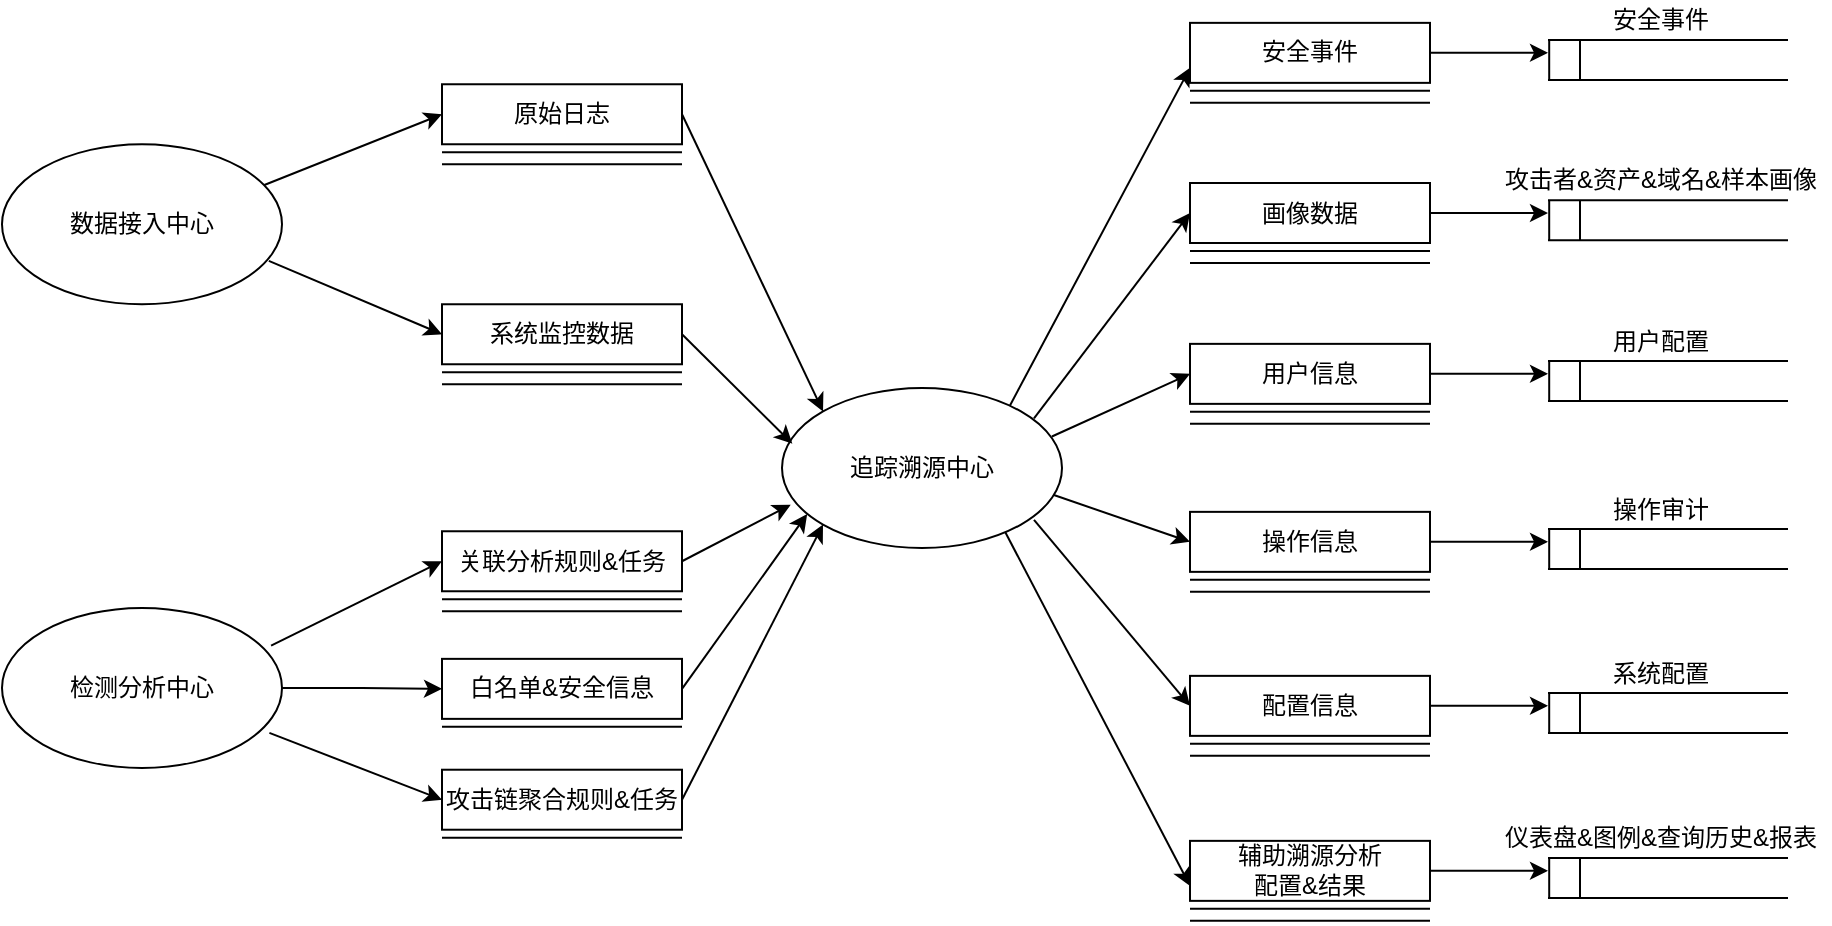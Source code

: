 <mxfile version="17.4.0" type="github">
  <diagram id="C5RBs43oDa-KdzZeNtuy" name="Page-1">
    <mxGraphModel dx="1683" dy="545" grid="1" gridSize="10" guides="1" tooltips="1" connect="1" arrows="1" fold="1" page="1" pageScale="1" pageWidth="827" pageHeight="1169" math="0" shadow="0">
      <root>
        <mxCell id="WIyWlLk6GJQsqaUBKTNV-0" />
        <mxCell id="WIyWlLk6GJQsqaUBKTNV-1" parent="WIyWlLk6GJQsqaUBKTNV-0" />
        <mxCell id="dd_-8P8zt-6sIsuWf9Zp-0" style="edgeStyle=none;rounded=0;orthogonalLoop=1;jettySize=auto;html=1;exitX=0.9;exitY=0.19;exitDx=0;exitDy=0;entryX=0;entryY=0.5;entryDx=0;entryDy=0;exitPerimeter=0;" parent="WIyWlLk6GJQsqaUBKTNV-1" source="dd_-8P8zt-6sIsuWf9Zp-6" target="dd_-8P8zt-6sIsuWf9Zp-15" edge="1">
          <mxGeometry relative="1" as="geometry" />
        </mxCell>
        <mxCell id="dd_-8P8zt-6sIsuWf9Zp-1" style="rounded=0;orthogonalLoop=1;jettySize=auto;html=1;exitX=0.964;exitY=0.303;exitDx=0;exitDy=0;entryX=0;entryY=0.5;entryDx=0;entryDy=0;exitPerimeter=0;" parent="WIyWlLk6GJQsqaUBKTNV-1" source="dd_-8P8zt-6sIsuWf9Zp-6" target="dd_-8P8zt-6sIsuWf9Zp-25" edge="1">
          <mxGeometry relative="1" as="geometry" />
        </mxCell>
        <mxCell id="dd_-8P8zt-6sIsuWf9Zp-2" style="edgeStyle=none;rounded=0;orthogonalLoop=1;jettySize=auto;html=1;exitX=0.971;exitY=0.669;exitDx=0;exitDy=0;entryX=0;entryY=0.5;entryDx=0;entryDy=0;exitPerimeter=0;" parent="WIyWlLk6GJQsqaUBKTNV-1" source="dd_-8P8zt-6sIsuWf9Zp-6" target="dd_-8P8zt-6sIsuWf9Zp-35" edge="1">
          <mxGeometry relative="1" as="geometry" />
        </mxCell>
        <mxCell id="dd_-8P8zt-6sIsuWf9Zp-3" style="edgeStyle=none;rounded=0;orthogonalLoop=1;jettySize=auto;html=1;exitX=0.9;exitY=0.824;exitDx=0;exitDy=0;entryX=0;entryY=0.5;entryDx=0;entryDy=0;exitPerimeter=0;" parent="WIyWlLk6GJQsqaUBKTNV-1" source="dd_-8P8zt-6sIsuWf9Zp-6" target="dd_-8P8zt-6sIsuWf9Zp-45" edge="1">
          <mxGeometry relative="1" as="geometry" />
        </mxCell>
        <mxCell id="dd_-8P8zt-6sIsuWf9Zp-4" style="edgeStyle=none;rounded=0;orthogonalLoop=1;jettySize=auto;html=1;entryX=0;entryY=0.75;entryDx=0;entryDy=0;exitX=0.81;exitY=0.123;exitDx=0;exitDy=0;exitPerimeter=0;" parent="WIyWlLk6GJQsqaUBKTNV-1" source="dd_-8P8zt-6sIsuWf9Zp-6" target="dd_-8P8zt-6sIsuWf9Zp-75" edge="1">
          <mxGeometry relative="1" as="geometry" />
        </mxCell>
        <mxCell id="dd_-8P8zt-6sIsuWf9Zp-5" style="edgeStyle=none;rounded=0;orthogonalLoop=1;jettySize=auto;html=1;exitX=0.798;exitY=0.903;exitDx=0;exitDy=0;entryX=0;entryY=0.75;entryDx=0;entryDy=0;exitPerimeter=0;" parent="WIyWlLk6GJQsqaUBKTNV-1" source="dd_-8P8zt-6sIsuWf9Zp-6" target="dd_-8P8zt-6sIsuWf9Zp-85" edge="1">
          <mxGeometry relative="1" as="geometry" />
        </mxCell>
        <mxCell id="dd_-8P8zt-6sIsuWf9Zp-6" value="追踪溯源中心" style="ellipse;whiteSpace=wrap;html=1;" parent="WIyWlLk6GJQsqaUBKTNV-1" vertex="1">
          <mxGeometry x="170" y="270" width="140" height="80" as="geometry" />
        </mxCell>
        <mxCell id="dd_-8P8zt-6sIsuWf9Zp-7" style="edgeStyle=none;rounded=0;orthogonalLoop=1;jettySize=auto;html=1;entryX=0;entryY=0.5;entryDx=0;entryDy=0;exitX=0.928;exitY=0.261;exitDx=0;exitDy=0;exitPerimeter=0;" parent="WIyWlLk6GJQsqaUBKTNV-1" source="dd_-8P8zt-6sIsuWf9Zp-9" target="dd_-8P8zt-6sIsuWf9Zp-11" edge="1">
          <mxGeometry relative="1" as="geometry" />
        </mxCell>
        <mxCell id="dd_-8P8zt-6sIsuWf9Zp-8" style="rounded=0;orthogonalLoop=1;jettySize=auto;html=1;exitX=0.953;exitY=0.729;exitDx=0;exitDy=0;entryX=0;entryY=0.5;entryDx=0;entryDy=0;exitPerimeter=0;" parent="WIyWlLk6GJQsqaUBKTNV-1" source="dd_-8P8zt-6sIsuWf9Zp-9" target="dd_-8P8zt-6sIsuWf9Zp-67" edge="1">
          <mxGeometry relative="1" as="geometry" />
        </mxCell>
        <mxCell id="dd_-8P8zt-6sIsuWf9Zp-9" value="数据接入中心" style="ellipse;whiteSpace=wrap;html=1;" parent="WIyWlLk6GJQsqaUBKTNV-1" vertex="1">
          <mxGeometry x="-220" y="148.13" width="140" height="80" as="geometry" />
        </mxCell>
        <mxCell id="dd_-8P8zt-6sIsuWf9Zp-10" style="edgeStyle=none;rounded=0;orthogonalLoop=1;jettySize=auto;html=1;exitX=1;exitY=0.5;exitDx=0;exitDy=0;entryX=0;entryY=0;entryDx=0;entryDy=0;" parent="WIyWlLk6GJQsqaUBKTNV-1" source="dd_-8P8zt-6sIsuWf9Zp-11" target="dd_-8P8zt-6sIsuWf9Zp-6" edge="1">
          <mxGeometry relative="1" as="geometry" />
        </mxCell>
        <mxCell id="dd_-8P8zt-6sIsuWf9Zp-11" value="原始日志" style="rounded=0;whiteSpace=wrap;html=1;" parent="WIyWlLk6GJQsqaUBKTNV-1" vertex="1">
          <mxGeometry y="118.13" width="120" height="30" as="geometry" />
        </mxCell>
        <mxCell id="dd_-8P8zt-6sIsuWf9Zp-12" value="" style="endArrow=none;html=1;rounded=0;" parent="WIyWlLk6GJQsqaUBKTNV-1" edge="1">
          <mxGeometry width="50" height="50" relative="1" as="geometry">
            <mxPoint x="-2.274e-13" y="152.13" as="sourcePoint" />
            <mxPoint x="120" y="152.13" as="targetPoint" />
          </mxGeometry>
        </mxCell>
        <mxCell id="dd_-8P8zt-6sIsuWf9Zp-13" value="" style="endArrow=none;html=1;rounded=0;" parent="WIyWlLk6GJQsqaUBKTNV-1" edge="1">
          <mxGeometry width="50" height="50" relative="1" as="geometry">
            <mxPoint x="-2.274e-13" y="158.13" as="sourcePoint" />
            <mxPoint x="120" y="158.13" as="targetPoint" />
          </mxGeometry>
        </mxCell>
        <mxCell id="dd_-8P8zt-6sIsuWf9Zp-14" value="" style="edgeStyle=none;rounded=0;orthogonalLoop=1;jettySize=auto;html=1;exitX=1;exitY=0.5;exitDx=0;exitDy=0;" parent="WIyWlLk6GJQsqaUBKTNV-1" source="dd_-8P8zt-6sIsuWf9Zp-15" edge="1">
          <mxGeometry relative="1" as="geometry">
            <mxPoint x="553" y="182.5" as="targetPoint" />
          </mxGeometry>
        </mxCell>
        <mxCell id="dd_-8P8zt-6sIsuWf9Zp-15" value="画像数据" style="rounded=0;whiteSpace=wrap;html=1;" parent="WIyWlLk6GJQsqaUBKTNV-1" vertex="1">
          <mxGeometry x="374" y="167.5" width="120" height="30" as="geometry" />
        </mxCell>
        <mxCell id="dd_-8P8zt-6sIsuWf9Zp-16" value="" style="endArrow=none;html=1;rounded=0;" parent="WIyWlLk6GJQsqaUBKTNV-1" edge="1">
          <mxGeometry width="50" height="50" relative="1" as="geometry">
            <mxPoint x="374" y="201.5" as="sourcePoint" />
            <mxPoint x="494" y="201.5" as="targetPoint" />
          </mxGeometry>
        </mxCell>
        <mxCell id="dd_-8P8zt-6sIsuWf9Zp-17" value="" style="endArrow=none;html=1;rounded=0;" parent="WIyWlLk6GJQsqaUBKTNV-1" edge="1">
          <mxGeometry width="50" height="50" relative="1" as="geometry">
            <mxPoint x="374" y="207.5" as="sourcePoint" />
            <mxPoint x="494" y="207.5" as="targetPoint" />
          </mxGeometry>
        </mxCell>
        <mxCell id="dd_-8P8zt-6sIsuWf9Zp-18" value="攻击者&amp;amp;资产&amp;amp;域名&amp;amp;样本画像" style="text;html=1;align=center;verticalAlign=middle;resizable=0;points=[];autosize=1;strokeColor=none;fillColor=none;" parent="WIyWlLk6GJQsqaUBKTNV-1" vertex="1">
          <mxGeometry x="524" y="156.07" width="170" height="20" as="geometry" />
        </mxCell>
        <mxCell id="dd_-8P8zt-6sIsuWf9Zp-19" value="" style="group" parent="WIyWlLk6GJQsqaUBKTNV-1" vertex="1" connectable="0">
          <mxGeometry x="553" y="176.07" width="120" height="20" as="geometry" />
        </mxCell>
        <mxCell id="dd_-8P8zt-6sIsuWf9Zp-20" value="" style="endArrow=none;html=1;rounded=0;" parent="dd_-8P8zt-6sIsuWf9Zp-19" edge="1">
          <mxGeometry width="50" height="50" relative="1" as="geometry">
            <mxPoint x="0.6" y="20" as="sourcePoint" />
            <mxPoint x="0.6" as="targetPoint" />
          </mxGeometry>
        </mxCell>
        <mxCell id="dd_-8P8zt-6sIsuWf9Zp-21" value="" style="endArrow=none;html=1;rounded=0;" parent="dd_-8P8zt-6sIsuWf9Zp-19" edge="1">
          <mxGeometry width="50" height="50" relative="1" as="geometry">
            <mxPoint x="120" y="20" as="sourcePoint" />
            <mxPoint y="20" as="targetPoint" />
          </mxGeometry>
        </mxCell>
        <mxCell id="dd_-8P8zt-6sIsuWf9Zp-22" value="" style="endArrow=none;html=1;rounded=0;" parent="dd_-8P8zt-6sIsuWf9Zp-19" edge="1">
          <mxGeometry width="50" height="50" relative="1" as="geometry">
            <mxPoint x="120" as="sourcePoint" />
            <mxPoint as="targetPoint" />
          </mxGeometry>
        </mxCell>
        <mxCell id="dd_-8P8zt-6sIsuWf9Zp-23" value="" style="endArrow=none;html=1;rounded=0;" parent="dd_-8P8zt-6sIsuWf9Zp-19" edge="1">
          <mxGeometry width="50" height="50" relative="1" as="geometry">
            <mxPoint x="16.0" y="20" as="sourcePoint" />
            <mxPoint x="16.0" as="targetPoint" />
          </mxGeometry>
        </mxCell>
        <mxCell id="dd_-8P8zt-6sIsuWf9Zp-24" value="" style="edgeStyle=none;rounded=0;orthogonalLoop=1;jettySize=auto;html=1;exitX=1;exitY=0.5;exitDx=0;exitDy=0;" parent="WIyWlLk6GJQsqaUBKTNV-1" source="dd_-8P8zt-6sIsuWf9Zp-25" edge="1">
          <mxGeometry relative="1" as="geometry">
            <mxPoint x="553" y="262.93" as="targetPoint" />
          </mxGeometry>
        </mxCell>
        <mxCell id="dd_-8P8zt-6sIsuWf9Zp-25" value="用户信息" style="rounded=0;whiteSpace=wrap;html=1;" parent="WIyWlLk6GJQsqaUBKTNV-1" vertex="1">
          <mxGeometry x="374" y="247.93" width="120" height="30" as="geometry" />
        </mxCell>
        <mxCell id="dd_-8P8zt-6sIsuWf9Zp-26" value="" style="endArrow=none;html=1;rounded=0;" parent="WIyWlLk6GJQsqaUBKTNV-1" edge="1">
          <mxGeometry width="50" height="50" relative="1" as="geometry">
            <mxPoint x="374" y="281.93" as="sourcePoint" />
            <mxPoint x="494" y="281.93" as="targetPoint" />
          </mxGeometry>
        </mxCell>
        <mxCell id="dd_-8P8zt-6sIsuWf9Zp-27" value="" style="endArrow=none;html=1;rounded=0;" parent="WIyWlLk6GJQsqaUBKTNV-1" edge="1">
          <mxGeometry width="50" height="50" relative="1" as="geometry">
            <mxPoint x="374" y="287.93" as="sourcePoint" />
            <mxPoint x="494" y="287.93" as="targetPoint" />
          </mxGeometry>
        </mxCell>
        <mxCell id="dd_-8P8zt-6sIsuWf9Zp-28" value="用户配置" style="text;html=1;align=center;verticalAlign=middle;resizable=0;points=[];autosize=1;strokeColor=none;fillColor=none;" parent="WIyWlLk6GJQsqaUBKTNV-1" vertex="1">
          <mxGeometry x="579" y="236.5" width="60" height="20" as="geometry" />
        </mxCell>
        <mxCell id="dd_-8P8zt-6sIsuWf9Zp-29" value="" style="group" parent="WIyWlLk6GJQsqaUBKTNV-1" vertex="1" connectable="0">
          <mxGeometry x="553" y="256.5" width="120" height="20" as="geometry" />
        </mxCell>
        <mxCell id="dd_-8P8zt-6sIsuWf9Zp-30" value="" style="endArrow=none;html=1;rounded=0;" parent="dd_-8P8zt-6sIsuWf9Zp-29" edge="1">
          <mxGeometry width="50" height="50" relative="1" as="geometry">
            <mxPoint x="0.6" y="20" as="sourcePoint" />
            <mxPoint x="0.6" as="targetPoint" />
          </mxGeometry>
        </mxCell>
        <mxCell id="dd_-8P8zt-6sIsuWf9Zp-31" value="" style="endArrow=none;html=1;rounded=0;" parent="dd_-8P8zt-6sIsuWf9Zp-29" edge="1">
          <mxGeometry width="50" height="50" relative="1" as="geometry">
            <mxPoint x="120" y="20" as="sourcePoint" />
            <mxPoint y="20" as="targetPoint" />
          </mxGeometry>
        </mxCell>
        <mxCell id="dd_-8P8zt-6sIsuWf9Zp-32" value="" style="endArrow=none;html=1;rounded=0;" parent="dd_-8P8zt-6sIsuWf9Zp-29" edge="1">
          <mxGeometry width="50" height="50" relative="1" as="geometry">
            <mxPoint x="120" as="sourcePoint" />
            <mxPoint as="targetPoint" />
          </mxGeometry>
        </mxCell>
        <mxCell id="dd_-8P8zt-6sIsuWf9Zp-33" value="" style="endArrow=none;html=1;rounded=0;" parent="dd_-8P8zt-6sIsuWf9Zp-29" edge="1">
          <mxGeometry width="50" height="50" relative="1" as="geometry">
            <mxPoint x="16.0" y="20" as="sourcePoint" />
            <mxPoint x="16.0" as="targetPoint" />
          </mxGeometry>
        </mxCell>
        <mxCell id="dd_-8P8zt-6sIsuWf9Zp-34" value="" style="edgeStyle=none;rounded=0;orthogonalLoop=1;jettySize=auto;html=1;exitX=1;exitY=0.5;exitDx=0;exitDy=0;" parent="WIyWlLk6GJQsqaUBKTNV-1" source="dd_-8P8zt-6sIsuWf9Zp-35" edge="1">
          <mxGeometry relative="1" as="geometry">
            <mxPoint x="553" y="346.93" as="targetPoint" />
          </mxGeometry>
        </mxCell>
        <mxCell id="dd_-8P8zt-6sIsuWf9Zp-35" value="操作信息" style="rounded=0;whiteSpace=wrap;html=1;" parent="WIyWlLk6GJQsqaUBKTNV-1" vertex="1">
          <mxGeometry x="374" y="331.93" width="120" height="30" as="geometry" />
        </mxCell>
        <mxCell id="dd_-8P8zt-6sIsuWf9Zp-36" value="" style="endArrow=none;html=1;rounded=0;" parent="WIyWlLk6GJQsqaUBKTNV-1" edge="1">
          <mxGeometry width="50" height="50" relative="1" as="geometry">
            <mxPoint x="374" y="365.93" as="sourcePoint" />
            <mxPoint x="494" y="365.93" as="targetPoint" />
          </mxGeometry>
        </mxCell>
        <mxCell id="dd_-8P8zt-6sIsuWf9Zp-37" value="" style="endArrow=none;html=1;rounded=0;" parent="WIyWlLk6GJQsqaUBKTNV-1" edge="1">
          <mxGeometry width="50" height="50" relative="1" as="geometry">
            <mxPoint x="374" y="371.93" as="sourcePoint" />
            <mxPoint x="494" y="371.93" as="targetPoint" />
          </mxGeometry>
        </mxCell>
        <mxCell id="dd_-8P8zt-6sIsuWf9Zp-38" value="操作审计" style="text;html=1;align=center;verticalAlign=middle;resizable=0;points=[];autosize=1;strokeColor=none;fillColor=none;" parent="WIyWlLk6GJQsqaUBKTNV-1" vertex="1">
          <mxGeometry x="579" y="320.5" width="60" height="20" as="geometry" />
        </mxCell>
        <mxCell id="dd_-8P8zt-6sIsuWf9Zp-39" value="" style="group" parent="WIyWlLk6GJQsqaUBKTNV-1" vertex="1" connectable="0">
          <mxGeometry x="553" y="340.5" width="120" height="20" as="geometry" />
        </mxCell>
        <mxCell id="dd_-8P8zt-6sIsuWf9Zp-40" value="" style="endArrow=none;html=1;rounded=0;" parent="dd_-8P8zt-6sIsuWf9Zp-39" edge="1">
          <mxGeometry width="50" height="50" relative="1" as="geometry">
            <mxPoint x="0.6" y="20" as="sourcePoint" />
            <mxPoint x="0.6" as="targetPoint" />
          </mxGeometry>
        </mxCell>
        <mxCell id="dd_-8P8zt-6sIsuWf9Zp-41" value="" style="endArrow=none;html=1;rounded=0;" parent="dd_-8P8zt-6sIsuWf9Zp-39" edge="1">
          <mxGeometry width="50" height="50" relative="1" as="geometry">
            <mxPoint x="120" y="20" as="sourcePoint" />
            <mxPoint y="20" as="targetPoint" />
          </mxGeometry>
        </mxCell>
        <mxCell id="dd_-8P8zt-6sIsuWf9Zp-42" value="" style="endArrow=none;html=1;rounded=0;" parent="dd_-8P8zt-6sIsuWf9Zp-39" edge="1">
          <mxGeometry width="50" height="50" relative="1" as="geometry">
            <mxPoint x="120" as="sourcePoint" />
            <mxPoint as="targetPoint" />
          </mxGeometry>
        </mxCell>
        <mxCell id="dd_-8P8zt-6sIsuWf9Zp-43" value="" style="endArrow=none;html=1;rounded=0;" parent="dd_-8P8zt-6sIsuWf9Zp-39" edge="1">
          <mxGeometry width="50" height="50" relative="1" as="geometry">
            <mxPoint x="16.0" y="20" as="sourcePoint" />
            <mxPoint x="16.0" as="targetPoint" />
          </mxGeometry>
        </mxCell>
        <mxCell id="dd_-8P8zt-6sIsuWf9Zp-44" value="" style="edgeStyle=none;rounded=0;orthogonalLoop=1;jettySize=auto;html=1;exitX=1;exitY=0.5;exitDx=0;exitDy=0;" parent="WIyWlLk6GJQsqaUBKTNV-1" source="dd_-8P8zt-6sIsuWf9Zp-45" edge="1">
          <mxGeometry relative="1" as="geometry">
            <mxPoint x="553" y="428.93" as="targetPoint" />
          </mxGeometry>
        </mxCell>
        <mxCell id="dd_-8P8zt-6sIsuWf9Zp-45" value="配置信息" style="rounded=0;whiteSpace=wrap;html=1;" parent="WIyWlLk6GJQsqaUBKTNV-1" vertex="1">
          <mxGeometry x="374" y="413.93" width="120" height="30" as="geometry" />
        </mxCell>
        <mxCell id="dd_-8P8zt-6sIsuWf9Zp-46" value="" style="endArrow=none;html=1;rounded=0;" parent="WIyWlLk6GJQsqaUBKTNV-1" edge="1">
          <mxGeometry width="50" height="50" relative="1" as="geometry">
            <mxPoint x="374" y="447.93" as="sourcePoint" />
            <mxPoint x="494" y="447.93" as="targetPoint" />
          </mxGeometry>
        </mxCell>
        <mxCell id="dd_-8P8zt-6sIsuWf9Zp-47" value="" style="endArrow=none;html=1;rounded=0;" parent="WIyWlLk6GJQsqaUBKTNV-1" edge="1">
          <mxGeometry width="50" height="50" relative="1" as="geometry">
            <mxPoint x="374" y="453.93" as="sourcePoint" />
            <mxPoint x="494" y="453.93" as="targetPoint" />
          </mxGeometry>
        </mxCell>
        <mxCell id="dd_-8P8zt-6sIsuWf9Zp-48" value="系统配置" style="text;html=1;align=center;verticalAlign=middle;resizable=0;points=[];autosize=1;strokeColor=none;fillColor=none;" parent="WIyWlLk6GJQsqaUBKTNV-1" vertex="1">
          <mxGeometry x="579" y="402.5" width="60" height="20" as="geometry" />
        </mxCell>
        <mxCell id="dd_-8P8zt-6sIsuWf9Zp-49" value="" style="group" parent="WIyWlLk6GJQsqaUBKTNV-1" vertex="1" connectable="0">
          <mxGeometry x="553" y="422.5" width="120" height="20" as="geometry" />
        </mxCell>
        <mxCell id="dd_-8P8zt-6sIsuWf9Zp-50" value="" style="endArrow=none;html=1;rounded=0;" parent="dd_-8P8zt-6sIsuWf9Zp-49" edge="1">
          <mxGeometry width="50" height="50" relative="1" as="geometry">
            <mxPoint x="0.6" y="20" as="sourcePoint" />
            <mxPoint x="0.6" as="targetPoint" />
          </mxGeometry>
        </mxCell>
        <mxCell id="dd_-8P8zt-6sIsuWf9Zp-51" value="" style="endArrow=none;html=1;rounded=0;" parent="dd_-8P8zt-6sIsuWf9Zp-49" edge="1">
          <mxGeometry width="50" height="50" relative="1" as="geometry">
            <mxPoint x="120" y="20" as="sourcePoint" />
            <mxPoint y="20" as="targetPoint" />
          </mxGeometry>
        </mxCell>
        <mxCell id="dd_-8P8zt-6sIsuWf9Zp-52" value="" style="endArrow=none;html=1;rounded=0;" parent="dd_-8P8zt-6sIsuWf9Zp-49" edge="1">
          <mxGeometry width="50" height="50" relative="1" as="geometry">
            <mxPoint x="120" as="sourcePoint" />
            <mxPoint as="targetPoint" />
          </mxGeometry>
        </mxCell>
        <mxCell id="dd_-8P8zt-6sIsuWf9Zp-53" value="" style="endArrow=none;html=1;rounded=0;" parent="dd_-8P8zt-6sIsuWf9Zp-49" edge="1">
          <mxGeometry width="50" height="50" relative="1" as="geometry">
            <mxPoint x="16.0" y="20" as="sourcePoint" />
            <mxPoint x="16.0" as="targetPoint" />
          </mxGeometry>
        </mxCell>
        <mxCell id="dd_-8P8zt-6sIsuWf9Zp-54" style="edgeStyle=none;rounded=0;orthogonalLoop=1;jettySize=auto;html=1;entryX=0;entryY=0.5;entryDx=0;entryDy=0;exitX=0.961;exitY=0.235;exitDx=0;exitDy=0;exitPerimeter=0;" parent="WIyWlLk6GJQsqaUBKTNV-1" source="dd_-8P8zt-6sIsuWf9Zp-57" target="dd_-8P8zt-6sIsuWf9Zp-59" edge="1">
          <mxGeometry relative="1" as="geometry" />
        </mxCell>
        <mxCell id="dd_-8P8zt-6sIsuWf9Zp-55" style="edgeStyle=none;rounded=0;orthogonalLoop=1;jettySize=auto;html=1;exitX=0.955;exitY=0.781;exitDx=0;exitDy=0;entryX=0;entryY=0.5;entryDx=0;entryDy=0;exitPerimeter=0;" parent="WIyWlLk6GJQsqaUBKTNV-1" source="dd_-8P8zt-6sIsuWf9Zp-57" target="dd_-8P8zt-6sIsuWf9Zp-63" edge="1">
          <mxGeometry relative="1" as="geometry" />
        </mxCell>
        <mxCell id="qq6BeXQqW-QPz6mvmS---2" style="edgeStyle=orthogonalEdgeStyle;rounded=0;orthogonalLoop=1;jettySize=auto;html=1;entryX=0;entryY=0.5;entryDx=0;entryDy=0;" edge="1" parent="WIyWlLk6GJQsqaUBKTNV-1" source="dd_-8P8zt-6sIsuWf9Zp-57" target="qq6BeXQqW-QPz6mvmS---0">
          <mxGeometry relative="1" as="geometry" />
        </mxCell>
        <mxCell id="dd_-8P8zt-6sIsuWf9Zp-57" value="检测分析中心" style="ellipse;whiteSpace=wrap;html=1;" parent="WIyWlLk6GJQsqaUBKTNV-1" vertex="1">
          <mxGeometry x="-220" y="379.99" width="140" height="80" as="geometry" />
        </mxCell>
        <mxCell id="dd_-8P8zt-6sIsuWf9Zp-58" style="edgeStyle=none;rounded=0;orthogonalLoop=1;jettySize=auto;html=1;exitX=1;exitY=0.5;exitDx=0;exitDy=0;entryX=0.031;entryY=0.73;entryDx=0;entryDy=0;entryPerimeter=0;" parent="WIyWlLk6GJQsqaUBKTNV-1" source="dd_-8P8zt-6sIsuWf9Zp-59" target="dd_-8P8zt-6sIsuWf9Zp-6" edge="1">
          <mxGeometry relative="1" as="geometry" />
        </mxCell>
        <mxCell id="dd_-8P8zt-6sIsuWf9Zp-59" value="关联分析规则&amp;amp;任务" style="rounded=0;whiteSpace=wrap;html=1;" parent="WIyWlLk6GJQsqaUBKTNV-1" vertex="1">
          <mxGeometry y="341.63" width="120" height="30" as="geometry" />
        </mxCell>
        <mxCell id="dd_-8P8zt-6sIsuWf9Zp-60" value="" style="endArrow=none;html=1;rounded=0;" parent="WIyWlLk6GJQsqaUBKTNV-1" edge="1">
          <mxGeometry width="50" height="50" relative="1" as="geometry">
            <mxPoint y="375.63" as="sourcePoint" />
            <mxPoint x="120" y="375.63" as="targetPoint" />
          </mxGeometry>
        </mxCell>
        <mxCell id="dd_-8P8zt-6sIsuWf9Zp-61" value="" style="endArrow=none;html=1;rounded=0;" parent="WIyWlLk6GJQsqaUBKTNV-1" edge="1">
          <mxGeometry width="50" height="50" relative="1" as="geometry">
            <mxPoint y="381.63" as="sourcePoint" />
            <mxPoint x="120" y="381.63" as="targetPoint" />
          </mxGeometry>
        </mxCell>
        <mxCell id="dd_-8P8zt-6sIsuWf9Zp-62" style="edgeStyle=none;rounded=0;orthogonalLoop=1;jettySize=auto;html=1;exitX=1;exitY=0.5;exitDx=0;exitDy=0;entryX=0;entryY=1;entryDx=0;entryDy=0;" parent="WIyWlLk6GJQsqaUBKTNV-1" source="dd_-8P8zt-6sIsuWf9Zp-63" target="dd_-8P8zt-6sIsuWf9Zp-6" edge="1">
          <mxGeometry relative="1" as="geometry" />
        </mxCell>
        <mxCell id="dd_-8P8zt-6sIsuWf9Zp-63" value="攻击链聚合规则&amp;amp;任务" style="rounded=0;whiteSpace=wrap;html=1;" parent="WIyWlLk6GJQsqaUBKTNV-1" vertex="1">
          <mxGeometry y="460.86" width="120" height="30" as="geometry" />
        </mxCell>
        <mxCell id="dd_-8P8zt-6sIsuWf9Zp-64" value="" style="endArrow=none;html=1;rounded=0;" parent="WIyWlLk6GJQsqaUBKTNV-1" edge="1">
          <mxGeometry width="50" height="50" relative="1" as="geometry">
            <mxPoint y="494.86" as="sourcePoint" />
            <mxPoint x="120" y="494.86" as="targetPoint" />
          </mxGeometry>
        </mxCell>
        <mxCell id="dd_-8P8zt-6sIsuWf9Zp-66" style="edgeStyle=none;rounded=0;orthogonalLoop=1;jettySize=auto;html=1;exitX=1;exitY=0.5;exitDx=0;exitDy=0;entryX=0.037;entryY=0.348;entryDx=0;entryDy=0;entryPerimeter=0;" parent="WIyWlLk6GJQsqaUBKTNV-1" source="dd_-8P8zt-6sIsuWf9Zp-67" target="dd_-8P8zt-6sIsuWf9Zp-6" edge="1">
          <mxGeometry relative="1" as="geometry" />
        </mxCell>
        <mxCell id="dd_-8P8zt-6sIsuWf9Zp-67" value="系统监控数据" style="rounded=0;whiteSpace=wrap;html=1;" parent="WIyWlLk6GJQsqaUBKTNV-1" vertex="1">
          <mxGeometry y="228.13" width="120" height="30" as="geometry" />
        </mxCell>
        <mxCell id="dd_-8P8zt-6sIsuWf9Zp-68" value="" style="endArrow=none;html=1;rounded=0;" parent="WIyWlLk6GJQsqaUBKTNV-1" edge="1">
          <mxGeometry width="50" height="50" relative="1" as="geometry">
            <mxPoint y="262.13" as="sourcePoint" />
            <mxPoint x="120" y="262.13" as="targetPoint" />
          </mxGeometry>
        </mxCell>
        <mxCell id="dd_-8P8zt-6sIsuWf9Zp-69" value="" style="endArrow=none;html=1;rounded=0;" parent="WIyWlLk6GJQsqaUBKTNV-1" edge="1">
          <mxGeometry width="50" height="50" relative="1" as="geometry">
            <mxPoint y="268.13" as="sourcePoint" />
            <mxPoint x="120" y="268.13" as="targetPoint" />
          </mxGeometry>
        </mxCell>
        <mxCell id="dd_-8P8zt-6sIsuWf9Zp-74" value="" style="edgeStyle=none;rounded=0;orthogonalLoop=1;jettySize=auto;html=1;exitX=1;exitY=0.5;exitDx=0;exitDy=0;" parent="WIyWlLk6GJQsqaUBKTNV-1" source="dd_-8P8zt-6sIsuWf9Zp-75" edge="1">
          <mxGeometry relative="1" as="geometry">
            <mxPoint x="553" y="102.43" as="targetPoint" />
          </mxGeometry>
        </mxCell>
        <mxCell id="dd_-8P8zt-6sIsuWf9Zp-75" value="安全事件" style="rounded=0;whiteSpace=wrap;html=1;" parent="WIyWlLk6GJQsqaUBKTNV-1" vertex="1">
          <mxGeometry x="374" y="87.43" width="120" height="30" as="geometry" />
        </mxCell>
        <mxCell id="dd_-8P8zt-6sIsuWf9Zp-76" value="" style="endArrow=none;html=1;rounded=0;" parent="WIyWlLk6GJQsqaUBKTNV-1" edge="1">
          <mxGeometry width="50" height="50" relative="1" as="geometry">
            <mxPoint x="374" y="121.43" as="sourcePoint" />
            <mxPoint x="494" y="121.43" as="targetPoint" />
          </mxGeometry>
        </mxCell>
        <mxCell id="dd_-8P8zt-6sIsuWf9Zp-77" value="" style="endArrow=none;html=1;rounded=0;" parent="WIyWlLk6GJQsqaUBKTNV-1" edge="1">
          <mxGeometry width="50" height="50" relative="1" as="geometry">
            <mxPoint x="374" y="127.43" as="sourcePoint" />
            <mxPoint x="494" y="127.43" as="targetPoint" />
          </mxGeometry>
        </mxCell>
        <mxCell id="dd_-8P8zt-6sIsuWf9Zp-78" value="安全事件" style="text;html=1;align=center;verticalAlign=middle;resizable=0;points=[];autosize=1;strokeColor=none;fillColor=none;" parent="WIyWlLk6GJQsqaUBKTNV-1" vertex="1">
          <mxGeometry x="579" y="76" width="60" height="20" as="geometry" />
        </mxCell>
        <mxCell id="dd_-8P8zt-6sIsuWf9Zp-79" value="" style="group" parent="WIyWlLk6GJQsqaUBKTNV-1" vertex="1" connectable="0">
          <mxGeometry x="553" y="96" width="120" height="20" as="geometry" />
        </mxCell>
        <mxCell id="dd_-8P8zt-6sIsuWf9Zp-80" value="" style="endArrow=none;html=1;rounded=0;" parent="dd_-8P8zt-6sIsuWf9Zp-79" edge="1">
          <mxGeometry width="50" height="50" relative="1" as="geometry">
            <mxPoint x="0.6" y="20" as="sourcePoint" />
            <mxPoint x="0.6" as="targetPoint" />
          </mxGeometry>
        </mxCell>
        <mxCell id="dd_-8P8zt-6sIsuWf9Zp-81" value="" style="endArrow=none;html=1;rounded=0;" parent="dd_-8P8zt-6sIsuWf9Zp-79" edge="1">
          <mxGeometry width="50" height="50" relative="1" as="geometry">
            <mxPoint x="120" y="20" as="sourcePoint" />
            <mxPoint y="20" as="targetPoint" />
          </mxGeometry>
        </mxCell>
        <mxCell id="dd_-8P8zt-6sIsuWf9Zp-82" value="" style="endArrow=none;html=1;rounded=0;" parent="dd_-8P8zt-6sIsuWf9Zp-79" edge="1">
          <mxGeometry width="50" height="50" relative="1" as="geometry">
            <mxPoint x="120" as="sourcePoint" />
            <mxPoint as="targetPoint" />
          </mxGeometry>
        </mxCell>
        <mxCell id="dd_-8P8zt-6sIsuWf9Zp-83" value="" style="endArrow=none;html=1;rounded=0;" parent="dd_-8P8zt-6sIsuWf9Zp-79" edge="1">
          <mxGeometry width="50" height="50" relative="1" as="geometry">
            <mxPoint x="16.0" y="20" as="sourcePoint" />
            <mxPoint x="16.0" as="targetPoint" />
          </mxGeometry>
        </mxCell>
        <mxCell id="dd_-8P8zt-6sIsuWf9Zp-84" value="" style="edgeStyle=none;rounded=0;orthogonalLoop=1;jettySize=auto;html=1;exitX=1;exitY=0.5;exitDx=0;exitDy=0;" parent="WIyWlLk6GJQsqaUBKTNV-1" source="dd_-8P8zt-6sIsuWf9Zp-85" edge="1">
          <mxGeometry relative="1" as="geometry">
            <mxPoint x="553" y="511.43" as="targetPoint" />
          </mxGeometry>
        </mxCell>
        <mxCell id="dd_-8P8zt-6sIsuWf9Zp-85" value="辅助溯源分析&lt;br&gt;配置&amp;amp;结果" style="rounded=0;whiteSpace=wrap;html=1;" parent="WIyWlLk6GJQsqaUBKTNV-1" vertex="1">
          <mxGeometry x="374" y="496.43" width="120" height="30" as="geometry" />
        </mxCell>
        <mxCell id="dd_-8P8zt-6sIsuWf9Zp-86" value="" style="endArrow=none;html=1;rounded=0;" parent="WIyWlLk6GJQsqaUBKTNV-1" edge="1">
          <mxGeometry width="50" height="50" relative="1" as="geometry">
            <mxPoint x="374" y="530.43" as="sourcePoint" />
            <mxPoint x="494" y="530.43" as="targetPoint" />
          </mxGeometry>
        </mxCell>
        <mxCell id="dd_-8P8zt-6sIsuWf9Zp-87" value="" style="endArrow=none;html=1;rounded=0;" parent="WIyWlLk6GJQsqaUBKTNV-1" edge="1">
          <mxGeometry width="50" height="50" relative="1" as="geometry">
            <mxPoint x="374" y="536.43" as="sourcePoint" />
            <mxPoint x="494" y="536.43" as="targetPoint" />
          </mxGeometry>
        </mxCell>
        <mxCell id="dd_-8P8zt-6sIsuWf9Zp-88" value="仪表盘&amp;amp;图例&amp;amp;查询历史&amp;amp;报表" style="text;html=1;align=center;verticalAlign=middle;resizable=0;points=[];autosize=1;strokeColor=none;fillColor=none;" parent="WIyWlLk6GJQsqaUBKTNV-1" vertex="1">
          <mxGeometry x="524" y="485" width="170" height="20" as="geometry" />
        </mxCell>
        <mxCell id="dd_-8P8zt-6sIsuWf9Zp-89" value="" style="group" parent="WIyWlLk6GJQsqaUBKTNV-1" vertex="1" connectable="0">
          <mxGeometry x="553" y="505" width="120" height="20" as="geometry" />
        </mxCell>
        <mxCell id="dd_-8P8zt-6sIsuWf9Zp-90" value="" style="endArrow=none;html=1;rounded=0;" parent="dd_-8P8zt-6sIsuWf9Zp-89" edge="1">
          <mxGeometry width="50" height="50" relative="1" as="geometry">
            <mxPoint x="0.6" y="20" as="sourcePoint" />
            <mxPoint x="0.6" as="targetPoint" />
          </mxGeometry>
        </mxCell>
        <mxCell id="dd_-8P8zt-6sIsuWf9Zp-91" value="" style="endArrow=none;html=1;rounded=0;" parent="dd_-8P8zt-6sIsuWf9Zp-89" edge="1">
          <mxGeometry width="50" height="50" relative="1" as="geometry">
            <mxPoint x="120" y="20" as="sourcePoint" />
            <mxPoint y="20" as="targetPoint" />
          </mxGeometry>
        </mxCell>
        <mxCell id="dd_-8P8zt-6sIsuWf9Zp-92" value="" style="endArrow=none;html=1;rounded=0;" parent="dd_-8P8zt-6sIsuWf9Zp-89" edge="1">
          <mxGeometry width="50" height="50" relative="1" as="geometry">
            <mxPoint x="120" as="sourcePoint" />
            <mxPoint as="targetPoint" />
          </mxGeometry>
        </mxCell>
        <mxCell id="dd_-8P8zt-6sIsuWf9Zp-93" value="" style="endArrow=none;html=1;rounded=0;" parent="dd_-8P8zt-6sIsuWf9Zp-89" edge="1">
          <mxGeometry width="50" height="50" relative="1" as="geometry">
            <mxPoint x="16.0" y="20" as="sourcePoint" />
            <mxPoint x="16.0" as="targetPoint" />
          </mxGeometry>
        </mxCell>
        <mxCell id="qq6BeXQqW-QPz6mvmS---3" style="rounded=0;orthogonalLoop=1;jettySize=auto;html=1;exitX=1;exitY=0.5;exitDx=0;exitDy=0;entryX=0.09;entryY=0.788;entryDx=0;entryDy=0;entryPerimeter=0;" edge="1" parent="WIyWlLk6GJQsqaUBKTNV-1" source="qq6BeXQqW-QPz6mvmS---0" target="dd_-8P8zt-6sIsuWf9Zp-6">
          <mxGeometry relative="1" as="geometry" />
        </mxCell>
        <mxCell id="qq6BeXQqW-QPz6mvmS---0" value="白名单&amp;amp;安全信息" style="rounded=0;whiteSpace=wrap;html=1;" vertex="1" parent="WIyWlLk6GJQsqaUBKTNV-1">
          <mxGeometry y="405.43" width="120" height="30" as="geometry" />
        </mxCell>
        <mxCell id="qq6BeXQqW-QPz6mvmS---1" value="" style="endArrow=none;html=1;rounded=0;" edge="1" parent="WIyWlLk6GJQsqaUBKTNV-1">
          <mxGeometry width="50" height="50" relative="1" as="geometry">
            <mxPoint y="439.43" as="sourcePoint" />
            <mxPoint x="120" y="439.43" as="targetPoint" />
          </mxGeometry>
        </mxCell>
      </root>
    </mxGraphModel>
  </diagram>
</mxfile>
